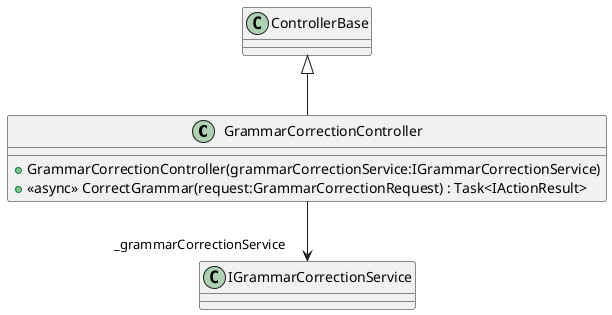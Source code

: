 @startuml
class GrammarCorrectionController {
    + GrammarCorrectionController(grammarCorrectionService:IGrammarCorrectionService)
    + <<async>> CorrectGrammar(request:GrammarCorrectionRequest) : Task<IActionResult>
}
ControllerBase <|-- GrammarCorrectionController
GrammarCorrectionController --> "_grammarCorrectionService" IGrammarCorrectionService
@enduml
